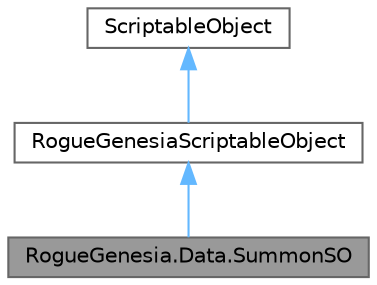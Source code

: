 digraph "RogueGenesia.Data.SummonSO"
{
 // LATEX_PDF_SIZE
  bgcolor="transparent";
  edge [fontname=Helvetica,fontsize=10,labelfontname=Helvetica,labelfontsize=10];
  node [fontname=Helvetica,fontsize=10,shape=box,height=0.2,width=0.4];
  Node1 [label="RogueGenesia.Data.SummonSO",height=0.2,width=0.4,color="gray40", fillcolor="grey60", style="filled", fontcolor="black",tooltip=" "];
  Node2 -> Node1 [dir="back",color="steelblue1",style="solid"];
  Node2 [label="RogueGenesiaScriptableObject",height=0.2,width=0.4,color="gray40", fillcolor="white", style="filled",URL="$class_rogue_genesia_1_1_data_1_1_rogue_genesia_scriptable_object.html",tooltip=" "];
  Node3 -> Node2 [dir="back",color="steelblue1",style="solid"];
  Node3 [label="ScriptableObject",height=0.2,width=0.4,color="gray40", fillcolor="white", style="filled",tooltip=" "];
}
